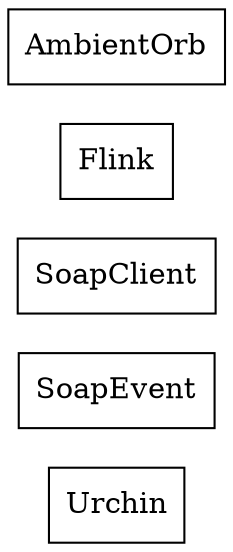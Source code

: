 strict digraph class_diagram {
  rankdir=LR;
  TypeUrchin[
    label="Urchin",
    URL="Urchin.html",
    tooltip="com.sekati.service.Urchin",
    shape="record"
  ];
  TypeSoapEvent[
    label="SoapEvent",
    URL="SoapEvent.html",
    tooltip="com.sekati.service.SoapEvent",
    shape="record"
  ];
  TypeSoapClient[
    label="SoapClient",
    URL="SoapClient.html",
    tooltip="com.sekati.service.SoapClient",
    shape="record"
  ];
  TypeFlink[
    label="Flink",
    URL="Flink.html",
    tooltip="com.sekati.service.Flink",
    shape="record"
  ];
  TypeAmbientOrb[
    label="AmbientOrb",
    URL="AmbientOrb.html",
    tooltip="com.sekati.service.AmbientOrb",
    shape="record"
  ];
}
